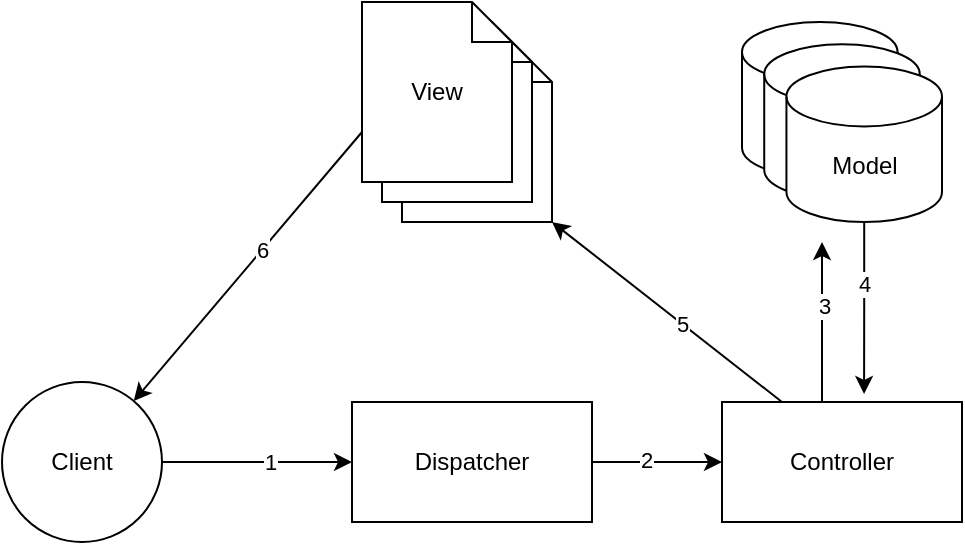 <mxfile version="20.6.0" type="github">
  <diagram id="wg8Q2fmshLPbi6pWWXkw" name="Page-1">
    <mxGraphModel dx="599" dy="310" grid="1" gridSize="10" guides="1" tooltips="1" connect="1" arrows="1" fold="1" page="1" pageScale="1" pageWidth="850" pageHeight="1100" math="0" shadow="0">
      <root>
        <mxCell id="0" />
        <mxCell id="1" parent="0" />
        <mxCell id="CW-l6TLwiVdttoIs8dB7-21" style="edgeStyle=orthogonalEdgeStyle;rounded=0;orthogonalLoop=1;jettySize=auto;html=1;entryX=0;entryY=0.5;entryDx=0;entryDy=0;" edge="1" parent="1" source="CW-l6TLwiVdttoIs8dB7-1" target="CW-l6TLwiVdttoIs8dB7-2">
          <mxGeometry relative="1" as="geometry">
            <mxPoint x="260" y="270" as="targetPoint" />
          </mxGeometry>
        </mxCell>
        <mxCell id="CW-l6TLwiVdttoIs8dB7-30" value="1" style="edgeLabel;html=1;align=center;verticalAlign=middle;resizable=0;points=[];" vertex="1" connectable="0" parent="CW-l6TLwiVdttoIs8dB7-21">
          <mxGeometry x="0.133" relative="1" as="geometry">
            <mxPoint as="offset" />
          </mxGeometry>
        </mxCell>
        <mxCell id="CW-l6TLwiVdttoIs8dB7-1" value="Client" style="ellipse;whiteSpace=wrap;html=1;aspect=fixed;" vertex="1" parent="1">
          <mxGeometry x="130" y="230" width="80" height="80" as="geometry" />
        </mxCell>
        <mxCell id="CW-l6TLwiVdttoIs8dB7-22" style="edgeStyle=orthogonalEdgeStyle;rounded=0;orthogonalLoop=1;jettySize=auto;html=1;entryX=0;entryY=0.5;entryDx=0;entryDy=0;" edge="1" parent="1" source="CW-l6TLwiVdttoIs8dB7-2" target="CW-l6TLwiVdttoIs8dB7-3">
          <mxGeometry relative="1" as="geometry" />
        </mxCell>
        <mxCell id="CW-l6TLwiVdttoIs8dB7-31" value="2" style="edgeLabel;html=1;align=center;verticalAlign=middle;resizable=0;points=[];" vertex="1" connectable="0" parent="CW-l6TLwiVdttoIs8dB7-22">
          <mxGeometry x="-0.18" y="1" relative="1" as="geometry">
            <mxPoint as="offset" />
          </mxGeometry>
        </mxCell>
        <mxCell id="CW-l6TLwiVdttoIs8dB7-2" value="Dispatcher" style="rounded=0;whiteSpace=wrap;html=1;" vertex="1" parent="1">
          <mxGeometry x="305" y="240" width="120" height="60" as="geometry" />
        </mxCell>
        <mxCell id="CW-l6TLwiVdttoIs8dB7-23" style="edgeStyle=orthogonalEdgeStyle;rounded=0;orthogonalLoop=1;jettySize=auto;html=1;" edge="1" parent="1" source="CW-l6TLwiVdttoIs8dB7-3">
          <mxGeometry relative="1" as="geometry">
            <mxPoint x="540" y="160" as="targetPoint" />
            <Array as="points">
              <mxPoint x="540" y="190" />
              <mxPoint x="540" y="190" />
            </Array>
          </mxGeometry>
        </mxCell>
        <mxCell id="CW-l6TLwiVdttoIs8dB7-32" value="3" style="edgeLabel;html=1;align=center;verticalAlign=middle;resizable=0;points=[];" vertex="1" connectable="0" parent="CW-l6TLwiVdttoIs8dB7-23">
          <mxGeometry x="0.198" y="-1" relative="1" as="geometry">
            <mxPoint as="offset" />
          </mxGeometry>
        </mxCell>
        <mxCell id="CW-l6TLwiVdttoIs8dB7-3" value="Controller" style="rounded=0;whiteSpace=wrap;html=1;" vertex="1" parent="1">
          <mxGeometry x="490" y="240" width="120" height="60" as="geometry" />
        </mxCell>
        <mxCell id="CW-l6TLwiVdttoIs8dB7-12" value="" style="group" vertex="1" connectable="0" parent="1">
          <mxGeometry x="500" y="50" width="100" height="100" as="geometry" />
        </mxCell>
        <mxCell id="CW-l6TLwiVdttoIs8dB7-7" value="" style="shape=cylinder3;whiteSpace=wrap;html=1;boundedLbl=1;backgroundOutline=1;size=15;strokeColor=default;fillColor=default;gradientColor=none;" vertex="1" parent="CW-l6TLwiVdttoIs8dB7-12">
          <mxGeometry width="77.778" height="77.778" as="geometry" />
        </mxCell>
        <mxCell id="CW-l6TLwiVdttoIs8dB7-10" value="" style="shape=cylinder3;whiteSpace=wrap;html=1;boundedLbl=1;backgroundOutline=1;size=15;strokeColor=default;fillColor=default;gradientColor=none;" vertex="1" parent="CW-l6TLwiVdttoIs8dB7-12">
          <mxGeometry x="11.111" y="11.111" width="77.778" height="77.778" as="geometry" />
        </mxCell>
        <mxCell id="CW-l6TLwiVdttoIs8dB7-11" value="" style="shape=cylinder3;whiteSpace=wrap;html=1;boundedLbl=1;backgroundOutline=1;size=15;strokeColor=default;fillColor=default;gradientColor=none;" vertex="1" parent="CW-l6TLwiVdttoIs8dB7-12">
          <mxGeometry x="22.222" y="22.222" width="77.778" height="77.778" as="geometry" />
        </mxCell>
        <mxCell id="CW-l6TLwiVdttoIs8dB7-13" value="Model" style="text;html=1;strokeColor=none;fillColor=none;align=center;verticalAlign=middle;whiteSpace=wrap;rounded=0;" vertex="1" parent="CW-l6TLwiVdttoIs8dB7-12">
          <mxGeometry x="27.778" y="55.556" width="66.667" height="33.333" as="geometry" />
        </mxCell>
        <mxCell id="CW-l6TLwiVdttoIs8dB7-17" value="" style="group" vertex="1" connectable="0" parent="1">
          <mxGeometry x="310" y="40" width="95" height="110" as="geometry" />
        </mxCell>
        <mxCell id="CW-l6TLwiVdttoIs8dB7-16" value="Note" style="shape=note;size=20;whiteSpace=wrap;html=1;strokeColor=default;fillColor=default;gradientColor=none;" vertex="1" parent="CW-l6TLwiVdttoIs8dB7-17">
          <mxGeometry x="20" y="20" width="75" height="90" as="geometry" />
        </mxCell>
        <mxCell id="CW-l6TLwiVdttoIs8dB7-15" value="Note" style="shape=note;size=20;whiteSpace=wrap;html=1;strokeColor=default;fillColor=default;gradientColor=none;" vertex="1" parent="CW-l6TLwiVdttoIs8dB7-17">
          <mxGeometry x="10" y="10" width="75" height="90" as="geometry" />
        </mxCell>
        <mxCell id="CW-l6TLwiVdttoIs8dB7-14" value="View" style="shape=note;size=20;whiteSpace=wrap;html=1;strokeColor=default;fillColor=default;gradientColor=none;" vertex="1" parent="CW-l6TLwiVdttoIs8dB7-17">
          <mxGeometry width="75" height="90" as="geometry" />
        </mxCell>
        <mxCell id="CW-l6TLwiVdttoIs8dB7-25" style="edgeStyle=orthogonalEdgeStyle;rounded=0;orthogonalLoop=1;jettySize=auto;html=1;entryX=0.592;entryY=-0.067;entryDx=0;entryDy=0;entryPerimeter=0;" edge="1" parent="1" source="CW-l6TLwiVdttoIs8dB7-11" target="CW-l6TLwiVdttoIs8dB7-3">
          <mxGeometry relative="1" as="geometry">
            <Array as="points">
              <mxPoint x="561" y="193" />
              <mxPoint x="561" y="193" />
            </Array>
          </mxGeometry>
        </mxCell>
        <mxCell id="CW-l6TLwiVdttoIs8dB7-33" value="4" style="edgeLabel;html=1;align=center;verticalAlign=middle;resizable=0;points=[];" vertex="1" connectable="0" parent="CW-l6TLwiVdttoIs8dB7-25">
          <mxGeometry x="-0.294" relative="1" as="geometry">
            <mxPoint as="offset" />
          </mxGeometry>
        </mxCell>
        <mxCell id="CW-l6TLwiVdttoIs8dB7-28" value="" style="endArrow=classic;html=1;rounded=0;exitX=0.25;exitY=0;exitDx=0;exitDy=0;entryX=1;entryY=1;entryDx=0;entryDy=0;entryPerimeter=0;" edge="1" parent="1" source="CW-l6TLwiVdttoIs8dB7-3" target="CW-l6TLwiVdttoIs8dB7-16">
          <mxGeometry width="50" height="50" relative="1" as="geometry">
            <mxPoint x="400" y="260" as="sourcePoint" />
            <mxPoint x="450" y="210" as="targetPoint" />
          </mxGeometry>
        </mxCell>
        <mxCell id="CW-l6TLwiVdttoIs8dB7-37" value="5" style="edgeLabel;html=1;align=center;verticalAlign=middle;resizable=0;points=[];" vertex="1" connectable="0" parent="CW-l6TLwiVdttoIs8dB7-28">
          <mxGeometry x="-0.132" relative="1" as="geometry">
            <mxPoint as="offset" />
          </mxGeometry>
        </mxCell>
        <mxCell id="CW-l6TLwiVdttoIs8dB7-29" value="" style="endArrow=classic;html=1;rounded=0;" edge="1" parent="1" target="CW-l6TLwiVdttoIs8dB7-1">
          <mxGeometry width="50" height="50" relative="1" as="geometry">
            <mxPoint x="310" y="105" as="sourcePoint" />
            <mxPoint x="415" y="160" as="targetPoint" />
          </mxGeometry>
        </mxCell>
        <mxCell id="CW-l6TLwiVdttoIs8dB7-36" value="6" style="edgeLabel;html=1;align=center;verticalAlign=middle;resizable=0;points=[];" vertex="1" connectable="0" parent="CW-l6TLwiVdttoIs8dB7-29">
          <mxGeometry x="-0.122" relative="1" as="geometry">
            <mxPoint as="offset" />
          </mxGeometry>
        </mxCell>
      </root>
    </mxGraphModel>
  </diagram>
</mxfile>
